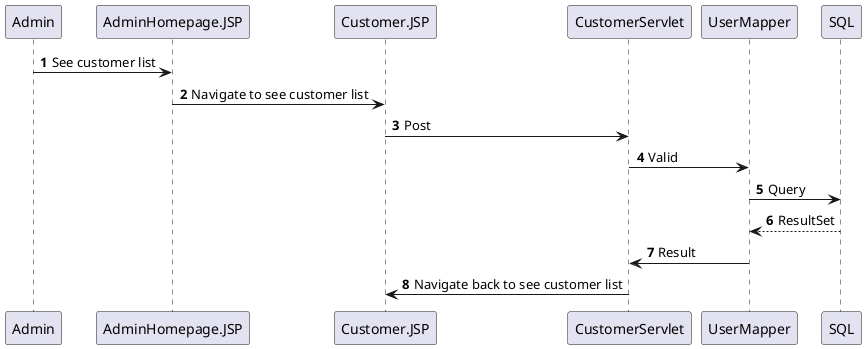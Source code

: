 @startuml
'https://plantuml.com/sequence-diagram

autonumber

Admin -> AdminHomepage.JSP: See customer list
AdminHomepage.JSP -> Customer.JSP: Navigate to see customer list
Customer.JSP -> CustomerServlet: Post
CustomerServlet -> UserMapper: Valid
UserMapper -> SQL: Query
SQL --> UserMapper: ResultSet
UserMapper -> CustomerServlet: Result
CustomerServlet -> Customer.JSP: Navigate back to see customer list

@enduml